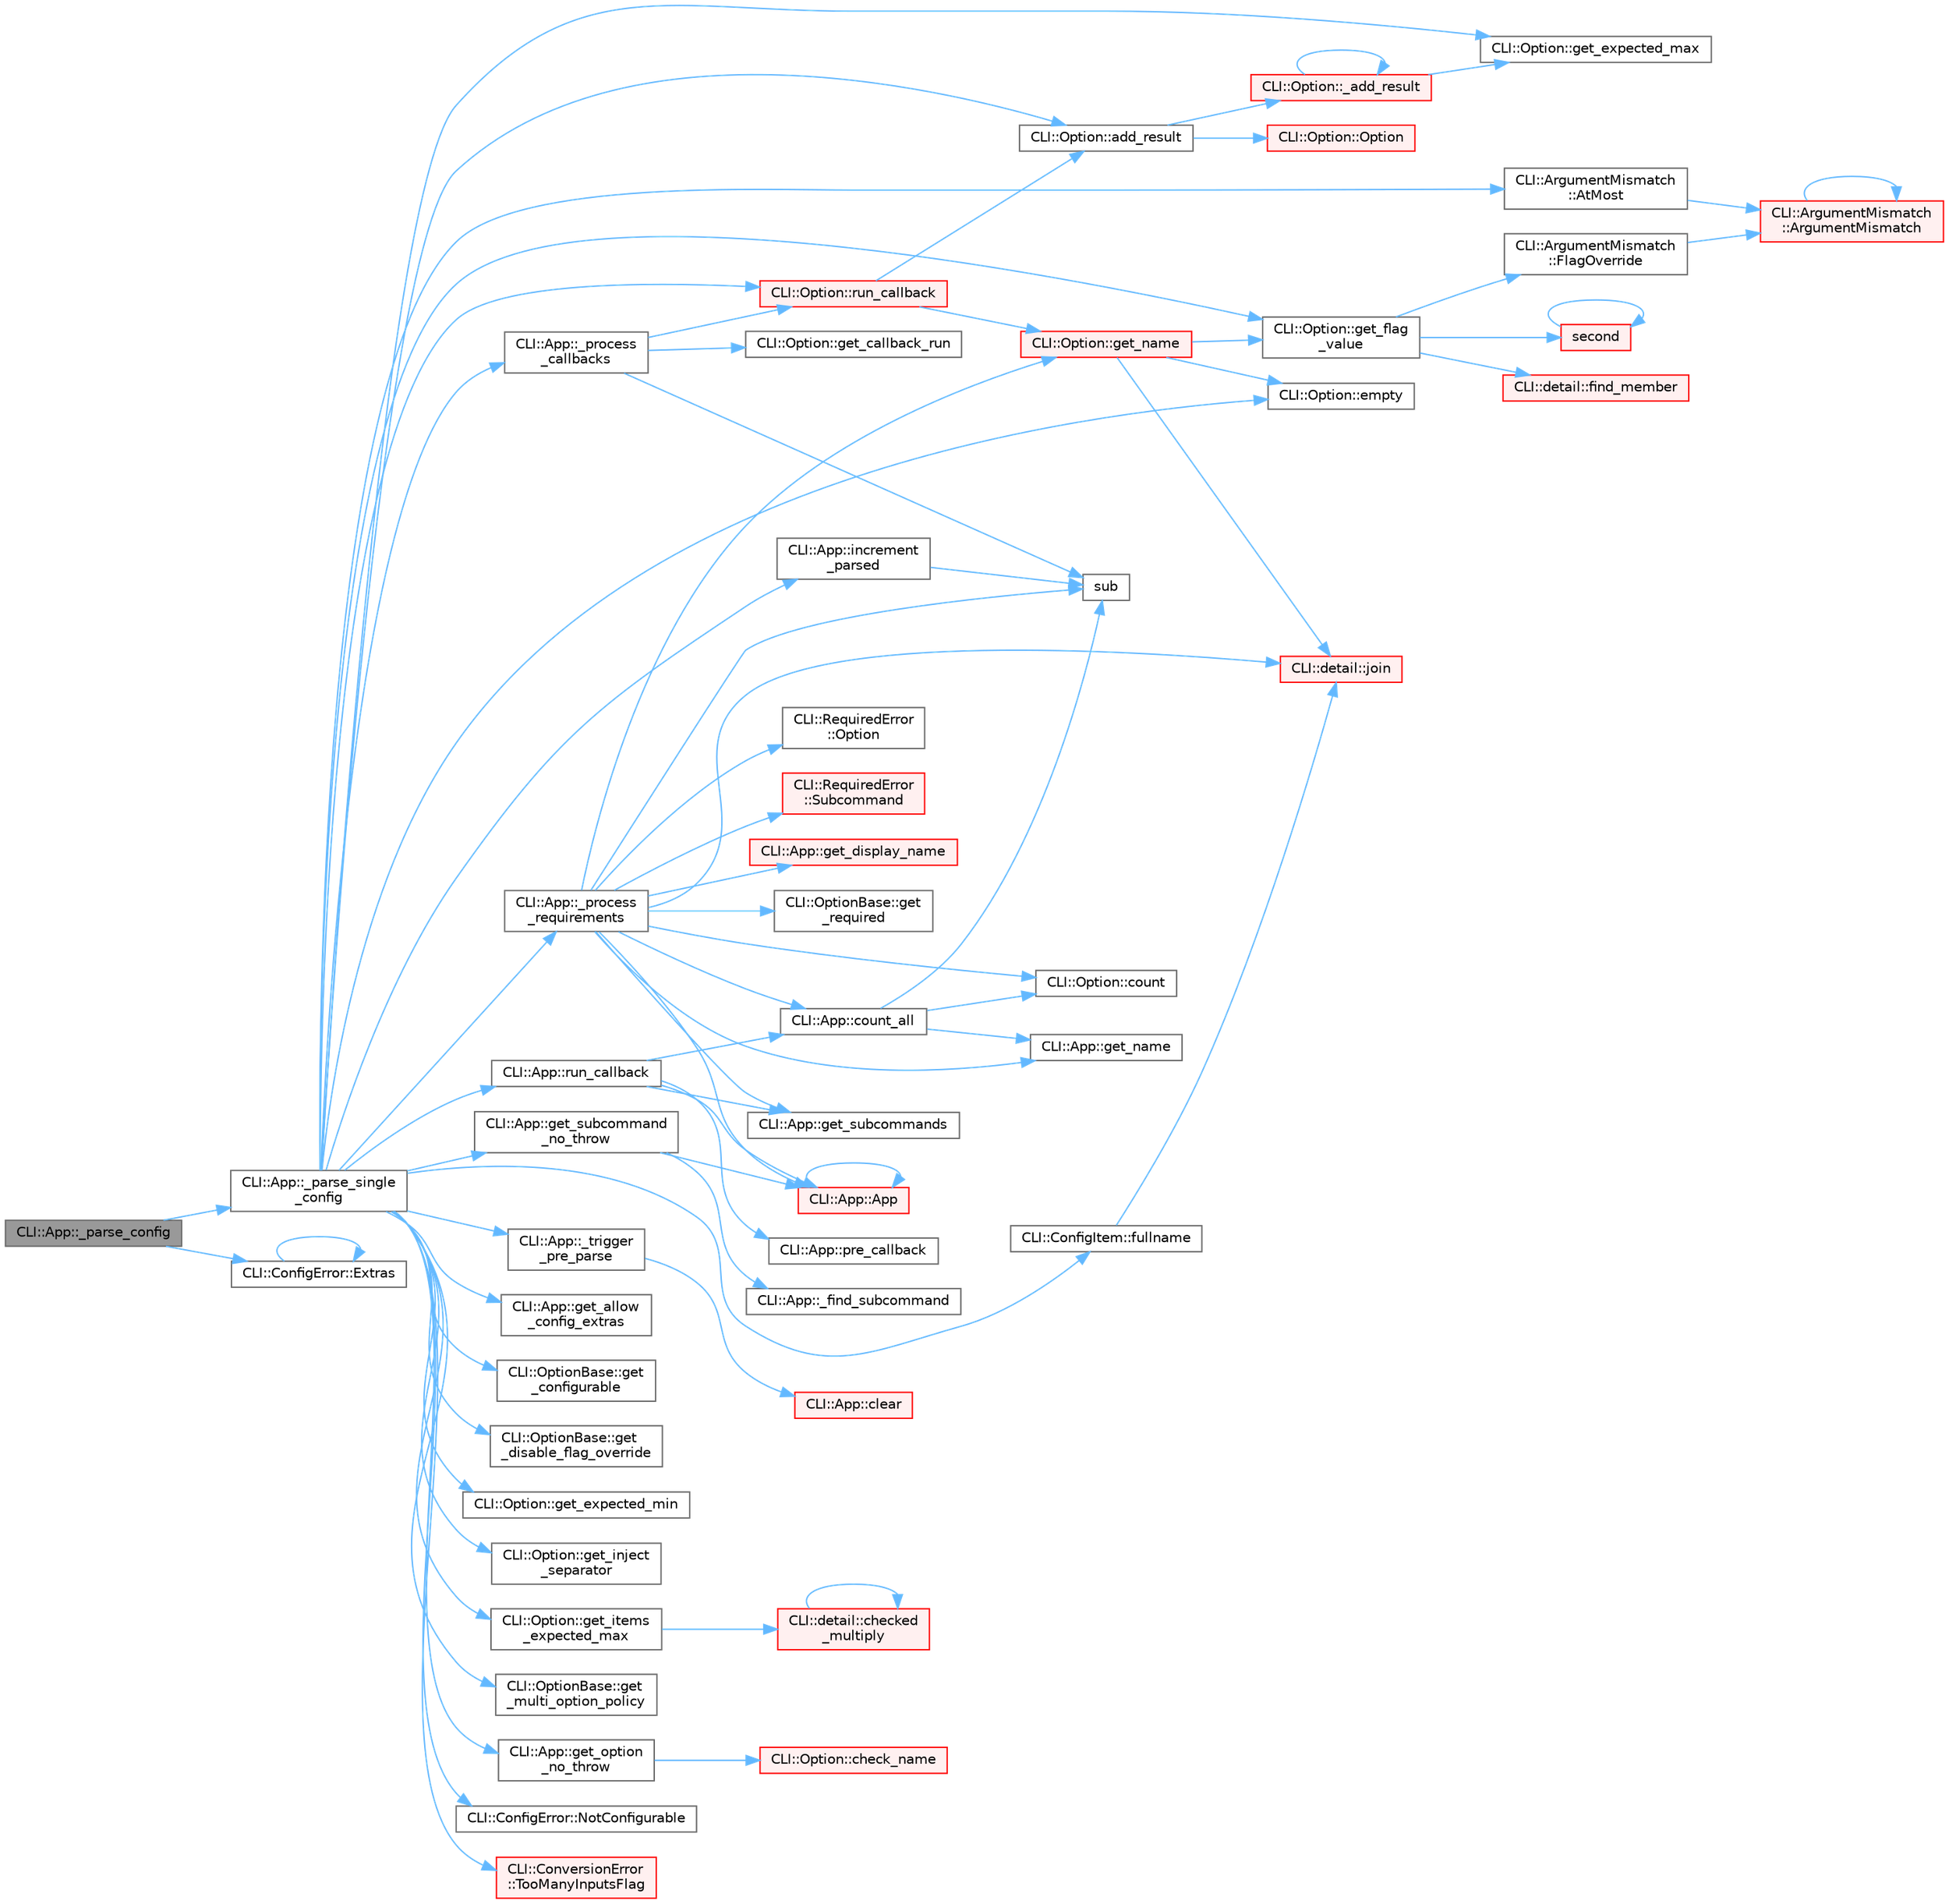 digraph "CLI::App::_parse_config"
{
 // LATEX_PDF_SIZE
  bgcolor="transparent";
  edge [fontname=Helvetica,fontsize=10,labelfontname=Helvetica,labelfontsize=10];
  node [fontname=Helvetica,fontsize=10,shape=box,height=0.2,width=0.4];
  rankdir="LR";
  Node1 [id="Node000001",label="CLI::App::_parse_config",height=0.2,width=0.4,color="gray40", fillcolor="grey60", style="filled", fontcolor="black",tooltip=" "];
  Node1 -> Node2 [id="edge1_Node000001_Node000002",color="steelblue1",style="solid",tooltip=" "];
  Node2 [id="Node000002",label="CLI::App::_parse_single\l_config",height=0.2,width=0.4,color="grey40", fillcolor="white", style="filled",URL="$class_c_l_i_1_1_app.html#ae074832393118ecb597099b13794343d",tooltip="Fill in a single config option"];
  Node2 -> Node3 [id="edge2_Node000002_Node000003",color="steelblue1",style="solid",tooltip=" "];
  Node3 [id="Node000003",label="CLI::App::_process\l_callbacks",height=0.2,width=0.4,color="grey40", fillcolor="white", style="filled",URL="$class_c_l_i_1_1_app.html#ac6516089c28007d8502bb48067a60c85",tooltip="Process callbacks. Runs on all subcommands."];
  Node3 -> Node4 [id="edge3_Node000003_Node000004",color="steelblue1",style="solid",tooltip=" "];
  Node4 [id="Node000004",label="CLI::Option::get_callback_run",height=0.2,width=0.4,color="grey40", fillcolor="white", style="filled",URL="$class_c_l_i_1_1_option.html#a4c0023b0ba34fb5f230a8f09f035bd41",tooltip="See if the callback has been run already"];
  Node3 -> Node5 [id="edge4_Node000003_Node000005",color="steelblue1",style="solid",tooltip=" "];
  Node5 [id="Node000005",label="CLI::Option::run_callback",height=0.2,width=0.4,color="red", fillcolor="#FFF0F0", style="filled",URL="$class_c_l_i_1_1_option.html#a3f124f1827ca11033d591b5673fc2ac2",tooltip="Process the callback"];
  Node5 -> Node37 [id="edge5_Node000005_Node000037",color="steelblue1",style="solid",tooltip=" "];
  Node37 [id="Node000037",label="CLI::Option::add_result",height=0.2,width=0.4,color="grey40", fillcolor="white", style="filled",URL="$class_c_l_i_1_1_option.html#ae2f3035c86ed75260c3871a653f5e013",tooltip="Puts a result at the end"];
  Node37 -> Node38 [id="edge6_Node000037_Node000038",color="steelblue1",style="solid",tooltip=" "];
  Node38 [id="Node000038",label="CLI::Option::_add_result",height=0.2,width=0.4,color="red", fillcolor="#FFF0F0", style="filled",URL="$class_c_l_i_1_1_option.html#a2a5f4081506d6e1c937a8fc7346edfa4",tooltip="Add a single result to the result set, taking into account delimiters"];
  Node38 -> Node38 [id="edge7_Node000038_Node000038",color="steelblue1",style="solid",tooltip=" "];
  Node38 -> Node39 [id="edge8_Node000038_Node000039",color="steelblue1",style="solid",tooltip=" "];
  Node39 [id="Node000039",label="CLI::Option::get_expected_max",height=0.2,width=0.4,color="grey40", fillcolor="white", style="filled",URL="$class_c_l_i_1_1_option.html#abc2f07af59e6a602ea6295486360f349",tooltip="The max number of times the option expects to be included"];
  Node37 -> Node49 [id="edge9_Node000037_Node000049",color="steelblue1",style="solid",tooltip=" "];
  Node49 [id="Node000049",label="CLI::Option::Option",height=0.2,width=0.4,color="red", fillcolor="#FFF0F0", style="filled",URL="$class_c_l_i_1_1_option.html#a577e99d3ea33598b4dc3605f544d14fc",tooltip="Making an option by hand is not defined, it must be made by the App class"];
  Node5 -> Node16 [id="edge10_Node000005_Node000016",color="steelblue1",style="solid",tooltip=" "];
  Node16 [id="Node000016",label="CLI::Option::get_name",height=0.2,width=0.4,color="red", fillcolor="#FFF0F0", style="filled",URL="$class_c_l_i_1_1_option.html#a47e135d5198fd9df5b481091d2538b60",tooltip="Gets a comma separated list of names. Will include / prefer the positional name if positional is true..."];
  Node16 -> Node25 [id="edge11_Node000016_Node000025",color="steelblue1",style="solid",tooltip=" "];
  Node25 [id="Node000025",label="CLI::Option::empty",height=0.2,width=0.4,color="grey40", fillcolor="white", style="filled",URL="$class_c_l_i_1_1_option.html#ab9d324306095b7af93bc09812f5b4dec",tooltip="True if the option was not passed"];
  Node16 -> Node26 [id="edge12_Node000016_Node000026",color="steelblue1",style="solid",tooltip=" "];
  Node26 [id="Node000026",label="CLI::Option::get_flag\l_value",height=0.2,width=0.4,color="grey40", fillcolor="white", style="filled",URL="$class_c_l_i_1_1_option.html#aa006173c1a09b0ed01bff4b305b042ca",tooltip=" "];
  Node26 -> Node18 [id="edge13_Node000026_Node000018",color="steelblue1",style="solid",tooltip=" "];
  Node18 [id="Node000018",label="CLI::detail::find_member",height=0.2,width=0.4,color="red", fillcolor="#FFF0F0", style="filled",URL="$namespace_c_l_i_1_1detail.html#ac94be0722dce2c7ff522ebc3fb80e33d",tooltip="Check if a string is a member of a list of strings and optionally ignore case or ignore underscores"];
  Node26 -> Node27 [id="edge14_Node000026_Node000027",color="steelblue1",style="solid",tooltip=" "];
  Node27 [id="Node000027",label="CLI::ArgumentMismatch\l::FlagOverride",height=0.2,width=0.4,color="grey40", fillcolor="white", style="filled",URL="$class_c_l_i_1_1_argument_mismatch.html#af40fccb119664c7c5025bba76fb2d7e2",tooltip=" "];
  Node27 -> Node8 [id="edge15_Node000027_Node000008",color="steelblue1",style="solid",tooltip=" "];
  Node8 [id="Node000008",label="CLI::ArgumentMismatch\l::ArgumentMismatch",height=0.2,width=0.4,color="red", fillcolor="#FFF0F0", style="filled",URL="$class_c_l_i_1_1_argument_mismatch.html#a03b5d359cb07e82b2d2f0f734ffeb545",tooltip=" "];
  Node8 -> Node8 [id="edge16_Node000008_Node000008",color="steelblue1",style="solid",tooltip=" "];
  Node26 -> Node28 [id="edge17_Node000026_Node000028",color="steelblue1",style="solid",tooltip=" "];
  Node28 [id="Node000028",label="second",height=0.2,width=0.4,color="red", fillcolor="#FFF0F0", style="filled",URL="$second___n_o_n_e_8f.html#ae9f971a8b343bd2fcb85c3b16da97f10",tooltip="SECOND returns nothing"];
  Node28 -> Node28 [id="edge18_Node000028_Node000028",color="steelblue1",style="solid",tooltip=" "];
  Node16 -> Node32 [id="edge19_Node000016_Node000032",color="steelblue1",style="solid",tooltip=" "];
  Node32 [id="Node000032",label="CLI::detail::join",height=0.2,width=0.4,color="red", fillcolor="#FFF0F0", style="filled",URL="$namespace_c_l_i_1_1detail.html#ab351f13ec104e2cba19ec6baf4a552f6",tooltip="Simple function to join a string"];
  Node3 -> Node94 [id="edge20_Node000003_Node000094",color="steelblue1",style="solid",tooltip=" "];
  Node94 [id="Node000094",label="sub",height=0.2,width=0.4,color="grey40", fillcolor="white", style="filled",URL="$svd__common_8h.html#abbcc1b1ba3de417b2c556b7a2f6d54f6",tooltip=" "];
  Node2 -> Node95 [id="edge21_Node000002_Node000095",color="steelblue1",style="solid",tooltip=" "];
  Node95 [id="Node000095",label="CLI::App::_process\l_requirements",height=0.2,width=0.4,color="grey40", fillcolor="white", style="filled",URL="$class_c_l_i_1_1_app.html#a3840d250a48a79d944900932f697a026",tooltip="Verify required options and cross requirements. Subcommands too (only if selected)."];
  Node95 -> Node96 [id="edge22_Node000095_Node000096",color="steelblue1",style="solid",tooltip=" "];
  Node96 [id="Node000096",label="CLI::App::App",height=0.2,width=0.4,color="red", fillcolor="#FFF0F0", style="filled",URL="$class_c_l_i_1_1_app.html#a8f5ebc36dcdff351cce50e3d3b89974f",tooltip="Special private constructor for subcommand"];
  Node96 -> Node96 [id="edge23_Node000096_Node000096",color="steelblue1",style="solid",tooltip=" "];
  Node95 -> Node116 [id="edge24_Node000095_Node000116",color="steelblue1",style="solid",tooltip=" "];
  Node116 [id="Node000116",label="CLI::Option::count",height=0.2,width=0.4,color="grey40", fillcolor="white", style="filled",URL="$class_c_l_i_1_1_option.html#a80fde04b01db5b894001fb9c0c86be88",tooltip="Count the total number of times an option was passed"];
  Node95 -> Node117 [id="edge25_Node000095_Node000117",color="steelblue1",style="solid",tooltip=" "];
  Node117 [id="Node000117",label="CLI::App::count_all",height=0.2,width=0.4,color="grey40", fillcolor="white", style="filled",URL="$class_c_l_i_1_1_app.html#a3bb4dd36c5381cd168ab76ee8551c92e",tooltip=" "];
  Node117 -> Node116 [id="edge26_Node000117_Node000116",color="steelblue1",style="solid",tooltip=" "];
  Node117 -> Node118 [id="edge27_Node000117_Node000118",color="steelblue1",style="solid",tooltip=" "];
  Node118 [id="Node000118",label="CLI::App::get_name",height=0.2,width=0.4,color="grey40", fillcolor="white", style="filled",URL="$class_c_l_i_1_1_app.html#af49a4f4b6c019a65a10b3c1bd830a1f8",tooltip="Get the name of the current app"];
  Node117 -> Node94 [id="edge28_Node000117_Node000094",color="steelblue1",style="solid",tooltip=" "];
  Node95 -> Node119 [id="edge29_Node000095_Node000119",color="steelblue1",style="solid",tooltip=" "];
  Node119 [id="Node000119",label="CLI::App::get_display_name",height=0.2,width=0.4,color="red", fillcolor="#FFF0F0", style="filled",URL="$class_c_l_i_1_1_app.html#a736e63f491740246feb71216802ed4df",tooltip="Get a display name for an app"];
  Node95 -> Node118 [id="edge30_Node000095_Node000118",color="steelblue1",style="solid",tooltip=" "];
  Node95 -> Node16 [id="edge31_Node000095_Node000016",color="steelblue1",style="solid",tooltip=" "];
  Node95 -> Node121 [id="edge32_Node000095_Node000121",color="steelblue1",style="solid",tooltip=" "];
  Node121 [id="Node000121",label="CLI::OptionBase::get\l_required",height=0.2,width=0.4,color="grey40", fillcolor="white", style="filled",URL="$class_c_l_i_1_1_option_base.html#a4a2814630a3bb90e590787ce42d328c0",tooltip="True if this is a required option"];
  Node95 -> Node122 [id="edge33_Node000095_Node000122",color="steelblue1",style="solid",tooltip=" "];
  Node122 [id="Node000122",label="CLI::App::get_subcommands",height=0.2,width=0.4,color="grey40", fillcolor="white", style="filled",URL="$class_c_l_i_1_1_app.html#acf060646654eaf47a4cf608f5e4d03b1",tooltip=" "];
  Node95 -> Node32 [id="edge34_Node000095_Node000032",color="steelblue1",style="solid",tooltip=" "];
  Node95 -> Node123 [id="edge35_Node000095_Node000123",color="steelblue1",style="solid",tooltip=" "];
  Node123 [id="Node000123",label="CLI::RequiredError\l::Option",height=0.2,width=0.4,color="grey40", fillcolor="white", style="filled",URL="$class_c_l_i_1_1_required_error.html#a1283b251494d088d860a89bc2a8bce7f",tooltip=" "];
  Node95 -> Node94 [id="edge36_Node000095_Node000094",color="steelblue1",style="solid",tooltip=" "];
  Node95 -> Node124 [id="edge37_Node000095_Node000124",color="steelblue1",style="solid",tooltip=" "];
  Node124 [id="Node000124",label="CLI::RequiredError\l::Subcommand",height=0.2,width=0.4,color="red", fillcolor="#FFF0F0", style="filled",URL="$class_c_l_i_1_1_required_error.html#af31b1d4286ced90b386783e13f8421b2",tooltip=" "];
  Node2 -> Node126 [id="edge38_Node000002_Node000126",color="steelblue1",style="solid",tooltip=" "];
  Node126 [id="Node000126",label="CLI::App::_trigger\l_pre_parse",height=0.2,width=0.4,color="grey40", fillcolor="white", style="filled",URL="$class_c_l_i_1_1_app.html#a57077112a33519d62d231789443f2651",tooltip="Trigger the pre_parse callback if needed"];
  Node126 -> Node127 [id="edge39_Node000126_Node000127",color="steelblue1",style="solid",tooltip=" "];
  Node127 [id="Node000127",label="CLI::App::clear",height=0.2,width=0.4,color="red", fillcolor="#FFF0F0", style="filled",URL="$class_c_l_i_1_1_app.html#a7bb470114825ed4b4cdc1421e967f02d",tooltip="Reset the parsed data"];
  Node2 -> Node37 [id="edge40_Node000002_Node000037",color="steelblue1",style="solid",tooltip=" "];
  Node2 -> Node11 [id="edge41_Node000002_Node000011",color="steelblue1",style="solid",tooltip=" "];
  Node11 [id="Node000011",label="CLI::ArgumentMismatch\l::AtMost",height=0.2,width=0.4,color="grey40", fillcolor="white", style="filled",URL="$class_c_l_i_1_1_argument_mismatch.html#ae13fac165ff6b4fdc588d364dbaa85bf",tooltip=" "];
  Node11 -> Node8 [id="edge42_Node000011_Node000008",color="steelblue1",style="solid",tooltip=" "];
  Node2 -> Node25 [id="edge43_Node000002_Node000025",color="steelblue1",style="solid",tooltip=" "];
  Node2 -> Node129 [id="edge44_Node000002_Node000129",color="steelblue1",style="solid",tooltip=" "];
  Node129 [id="Node000129",label="CLI::ConfigItem::fullname",height=0.2,width=0.4,color="grey40", fillcolor="white", style="filled",URL="$struct_c_l_i_1_1_config_item.html#ac829bf741affddf7e7a292d8f9cc4dab",tooltip="The list of parents and name joined by \".\""];
  Node129 -> Node32 [id="edge45_Node000129_Node000032",color="steelblue1",style="solid",tooltip=" "];
  Node2 -> Node130 [id="edge46_Node000002_Node000130",color="steelblue1",style="solid",tooltip=" "];
  Node130 [id="Node000130",label="CLI::App::get_allow\l_config_extras",height=0.2,width=0.4,color="grey40", fillcolor="white", style="filled",URL="$class_c_l_i_1_1_app.html#ad07e5cd44e37fa6adc36bde110ab963a",tooltip="Get the status of allow extras"];
  Node2 -> Node131 [id="edge47_Node000002_Node000131",color="steelblue1",style="solid",tooltip=" "];
  Node131 [id="Node000131",label="CLI::OptionBase::get\l_configurable",height=0.2,width=0.4,color="grey40", fillcolor="white", style="filled",URL="$class_c_l_i_1_1_option_base.html#a794bf202a485c85be3337a1989b210f5",tooltip="The status of configurable"];
  Node2 -> Node132 [id="edge48_Node000002_Node000132",color="steelblue1",style="solid",tooltip=" "];
  Node132 [id="Node000132",label="CLI::OptionBase::get\l_disable_flag_override",height=0.2,width=0.4,color="grey40", fillcolor="white", style="filled",URL="$class_c_l_i_1_1_option_base.html#ae86ec9b363f987e6ee429c758964e314",tooltip="The status of configurable"];
  Node2 -> Node39 [id="edge49_Node000002_Node000039",color="steelblue1",style="solid",tooltip=" "];
  Node2 -> Node133 [id="edge50_Node000002_Node000133",color="steelblue1",style="solid",tooltip=" "];
  Node133 [id="Node000133",label="CLI::Option::get_expected_min",height=0.2,width=0.4,color="grey40", fillcolor="white", style="filled",URL="$class_c_l_i_1_1_option.html#aba45c2317a24bbecd46778a0ed8a1951",tooltip="The number of times the option expects to be included"];
  Node2 -> Node26 [id="edge51_Node000002_Node000026",color="steelblue1",style="solid",tooltip=" "];
  Node2 -> Node134 [id="edge52_Node000002_Node000134",color="steelblue1",style="solid",tooltip=" "];
  Node134 [id="Node000134",label="CLI::Option::get_inject\l_separator",height=0.2,width=0.4,color="grey40", fillcolor="white", style="filled",URL="$class_c_l_i_1_1_option.html#a88a9148534376eb78670c21c4fa71784",tooltip="Return the inject_separator flag"];
  Node2 -> Node12 [id="edge53_Node000002_Node000012",color="steelblue1",style="solid",tooltip=" "];
  Node12 [id="Node000012",label="CLI::Option::get_items\l_expected_max",height=0.2,width=0.4,color="grey40", fillcolor="white", style="filled",URL="$class_c_l_i_1_1_option.html#a7bdc3555509b93cbd8d5b9b2ccb3b016",tooltip="Get the maximum number of items expected to be returned and used for the callback"];
  Node12 -> Node13 [id="edge54_Node000012_Node000013",color="steelblue1",style="solid",tooltip=" "];
  Node13 [id="Node000013",label="CLI::detail::checked\l_multiply",height=0.2,width=0.4,color="red", fillcolor="#FFF0F0", style="filled",URL="$namespace_c_l_i_1_1detail.html#a58ce723daebf6cd298565eb365d1b157",tooltip="Performs a *= b; if it doesn't cause integer overflow. Returns false otherwise."];
  Node13 -> Node13 [id="edge55_Node000013_Node000013",color="steelblue1",style="solid",tooltip=" "];
  Node2 -> Node135 [id="edge56_Node000002_Node000135",color="steelblue1",style="solid",tooltip=" "];
  Node135 [id="Node000135",label="CLI::OptionBase::get\l_multi_option_policy",height=0.2,width=0.4,color="grey40", fillcolor="white", style="filled",URL="$class_c_l_i_1_1_option_base.html#a7005856406c1e8ca05ad3aa7f9226cda",tooltip="The status of the multi option policy"];
  Node2 -> Node101 [id="edge57_Node000002_Node000101",color="steelblue1",style="solid",tooltip=" "];
  Node101 [id="Node000101",label="CLI::App::get_option\l_no_throw",height=0.2,width=0.4,color="grey40", fillcolor="white", style="filled",URL="$class_c_l_i_1_1_app.html#a029d50d6fdfde25e7f3e94ef2e525ccc",tooltip="Get an option by name (noexcept non-const version)"];
  Node101 -> Node102 [id="edge58_Node000101_Node000102",color="steelblue1",style="solid",tooltip=" "];
  Node102 [id="Node000102",label="CLI::Option::check_name",height=0.2,width=0.4,color="red", fillcolor="#FFF0F0", style="filled",URL="$class_c_l_i_1_1_option.html#a1f9eda27ddb1b2d520e29724d550f6a0",tooltip="Check a name. Requires \"-\" or \"--\" for short / long, supports positional name"];
  Node2 -> Node136 [id="edge59_Node000002_Node000136",color="steelblue1",style="solid",tooltip=" "];
  Node136 [id="Node000136",label="CLI::App::get_subcommand\l_no_throw",height=0.2,width=0.4,color="grey40", fillcolor="white", style="filled",URL="$class_c_l_i_1_1_app.html#a82646dab94512252952125c694568f97",tooltip=" "];
  Node136 -> Node137 [id="edge60_Node000136_Node000137",color="steelblue1",style="solid",tooltip=" "];
  Node137 [id="Node000137",label="CLI::App::_find_subcommand",height=0.2,width=0.4,color="grey40", fillcolor="white", style="filled",URL="$class_c_l_i_1_1_app.html#aeda475fb3f6725f7fde889fd4c77c942",tooltip=" "];
  Node136 -> Node96 [id="edge61_Node000136_Node000096",color="steelblue1",style="solid",tooltip=" "];
  Node2 -> Node138 [id="edge62_Node000002_Node000138",color="steelblue1",style="solid",tooltip=" "];
  Node138 [id="Node000138",label="CLI::App::increment\l_parsed",height=0.2,width=0.4,color="grey40", fillcolor="white", style="filled",URL="$class_c_l_i_1_1_app.html#a4fc023a136ef5d295fc551748422a364",tooltip="Internal function to recursively increment the parsed counter on the current app as well unnamed subc..."];
  Node138 -> Node94 [id="edge63_Node000138_Node000094",color="steelblue1",style="solid",tooltip=" "];
  Node2 -> Node139 [id="edge64_Node000002_Node000139",color="steelblue1",style="solid",tooltip=" "];
  Node139 [id="Node000139",label="CLI::ConfigError::NotConfigurable",height=0.2,width=0.4,color="grey40", fillcolor="white", style="filled",URL="$class_c_l_i_1_1_config_error.html#a909ce236b2deb557277721a8cb8bcbcc",tooltip=" "];
  Node2 -> Node140 [id="edge65_Node000002_Node000140",color="steelblue1",style="solid",tooltip=" "];
  Node140 [id="Node000140",label="CLI::App::run_callback",height=0.2,width=0.4,color="grey40", fillcolor="white", style="filled",URL="$class_c_l_i_1_1_app.html#a69fd5aeae3dc62e9774094cc46dd92b7",tooltip="Internal function to run (App) callback, bottom up"];
  Node140 -> Node96 [id="edge66_Node000140_Node000096",color="steelblue1",style="solid",tooltip=" "];
  Node140 -> Node117 [id="edge67_Node000140_Node000117",color="steelblue1",style="solid",tooltip=" "];
  Node140 -> Node122 [id="edge68_Node000140_Node000122",color="steelblue1",style="solid",tooltip=" "];
  Node140 -> Node141 [id="edge69_Node000140_Node000141",color="steelblue1",style="solid",tooltip=" "];
  Node141 [id="Node000141",label="CLI::App::pre_callback",height=0.2,width=0.4,color="grey40", fillcolor="white", style="filled",URL="$class_c_l_i_1_1_app.html#a5d74be8e210e779874584a3336aaf506",tooltip=" "];
  Node2 -> Node5 [id="edge70_Node000002_Node000005",color="steelblue1",style="solid",tooltip=" "];
  Node2 -> Node142 [id="edge71_Node000002_Node000142",color="steelblue1",style="solid",tooltip=" "];
  Node142 [id="Node000142",label="CLI::ConversionError\l::TooManyInputsFlag",height=0.2,width=0.4,color="red", fillcolor="#FFF0F0", style="filled",URL="$class_c_l_i_1_1_conversion_error.html#afcf6df5e47b430c4083465a07f2ba037",tooltip=" "];
  Node1 -> Node144 [id="edge72_Node000001_Node000144",color="steelblue1",style="solid",tooltip=" "];
  Node144 [id="Node000144",label="CLI::ConfigError::Extras",height=0.2,width=0.4,color="grey40", fillcolor="white", style="filled",URL="$class_c_l_i_1_1_config_error.html#ac99a7b10ea5e947f4a89a82f7a40870c",tooltip=" "];
  Node144 -> Node144 [id="edge73_Node000144_Node000144",color="steelblue1",style="solid",tooltip=" "];
}
